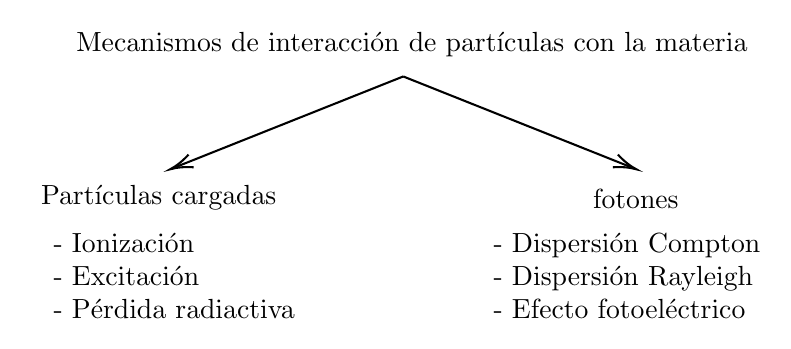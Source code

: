 

\tikzset{every picture/.style={line width=0.75pt}} %set default line width to 0.75pt        

\begin{tikzpicture}[x=0.75pt,y=0.75pt,yscale=-1,xscale=1]
%uncomment if require: \path (0,300); %set diagram left start at 0, and has height of 300

%Straight Lines [id:da020221951335745336] 
\draw    (334,67) -- (223.49,111.01) ;
\draw [shift={(221.64,111.75)}, rotate = 338.28] [color={rgb, 255:red, 0; green, 0; blue, 0 }  ][line width=0.75]    (10.93,-3.29) .. controls (6.95,-1.4) and (3.31,-0.3) .. (0,0) .. controls (3.31,0.3) and (6.95,1.4) .. (10.93,3.29)   ;
%Straight Lines [id:da9743725423460002] 
\draw    (334,67) -- (444.51,111.01) ;
\draw [shift={(446.36,111.75)}, rotate = 201.72] [color={rgb, 255:red, 0; green, 0; blue, 0 }  ][line width=0.75]    (10.93,-3.29) .. controls (6.95,-1.4) and (3.31,-0.3) .. (0,0) .. controls (3.31,0.3) and (6.95,1.4) .. (10.93,3.29)   ;

% Text Node
\draw (175,44) node [anchor=north west][inner sep=0.75pt]   [align=left] {Mecanismos de interacción de partículas con la materia};
% Text Node
\draw (158,118) node [anchor=north west][inner sep=0.75pt]   [align=left] {Partículas cargadas};
% Text Node
\draw (424,120) node [anchor=north west][inner sep=0.75pt]   [align=left] {fotones};
% Text Node
\draw (164,141) node [anchor=north west][inner sep=0.75pt]   [align=left] {\mbox{-} Ionización\\\mbox{-} Excitación\\\mbox{-} Pérdida radiactiva};
% Text Node
\draw (376,141) node [anchor=north west][inner sep=0.75pt]   [align=left] {\mbox{-} Dispersión Compton\\\mbox{-} Dispersión Rayleigh\\\mbox{-} Efecto fotoeléctrico};


\end{tikzpicture}
